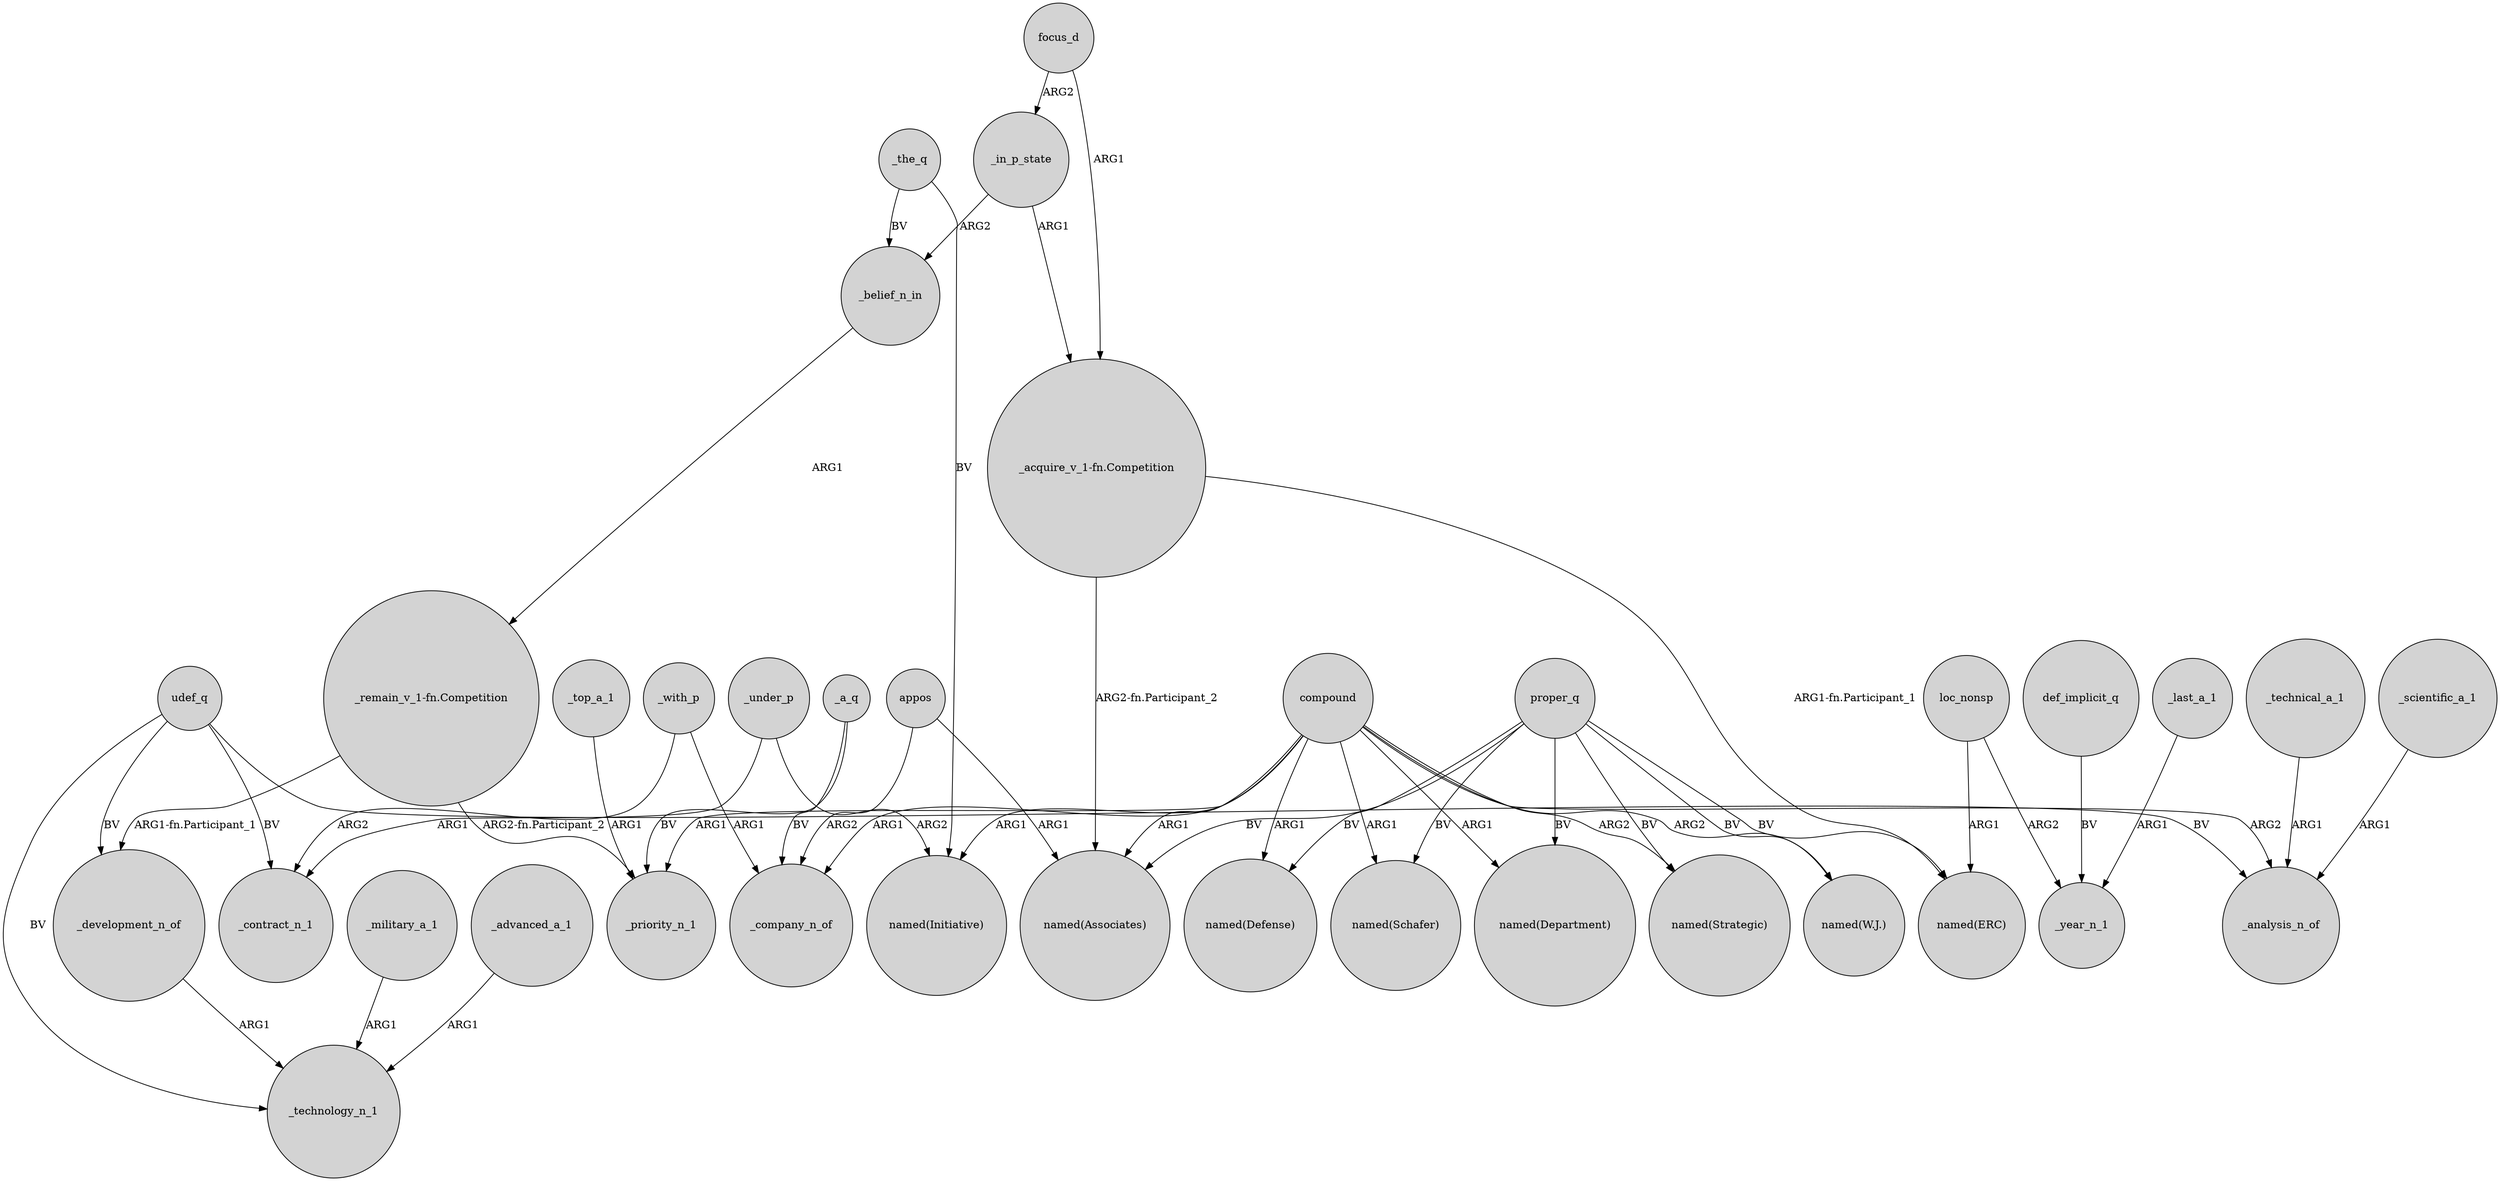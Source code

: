 digraph {
	node [shape=circle style=filled]
	_under_p -> _contract_n_1 [label=ARG1]
	compound -> "named(Strategic)" [label=ARG2]
	proper_q -> "named(Defense)" [label=BV]
	proper_q -> "named(Schafer)" [label=BV]
	focus_d -> _in_p_state [label=ARG2]
	compound -> "named(Associates)" [label=ARG1]
	_development_n_of -> _technology_n_1 [label=ARG1]
	_belief_n_in -> "_remain_v_1-fn.Competition" [label=ARG1]
	"_remain_v_1-fn.Competition" -> _development_n_of [label="ARG1-fn.Participant_1"]
	compound -> "named(Defense)" [label=ARG1]
	def_implicit_q -> _year_n_1 [label=BV]
	_technical_a_1 -> _analysis_n_of [label=ARG1]
	"_acquire_v_1-fn.Competition" -> "named(Associates)" [label="ARG2-fn.Participant_2"]
	proper_q -> "named(W.J.)" [label=BV]
	udef_q -> _analysis_n_of [label=BV]
	_a_q -> _company_n_of [label=BV]
	compound -> _company_n_of [label=ARG1]
	_the_q -> "named(Initiative)" [label=BV]
	loc_nonsp -> _year_n_1 [label=ARG2]
	compound -> "named(Initiative)" [label=ARG1]
	_military_a_1 -> _technology_n_1 [label=ARG1]
	udef_q -> _technology_n_1 [label=BV]
	_with_p -> _company_n_of [label=ARG1]
	_top_a_1 -> _priority_n_1 [label=ARG1]
	"_acquire_v_1-fn.Competition" -> "named(ERC)" [label="ARG1-fn.Participant_1"]
	compound -> _priority_n_1 [label=ARG1]
	_with_p -> _contract_n_1 [label=ARG2]
	udef_q -> _development_n_of [label=BV]
	_a_q -> _priority_n_1 [label=BV]
	proper_q -> "named(ERC)" [label=BV]
	compound -> "named(Department)" [label=ARG1]
	_in_p_state -> "_acquire_v_1-fn.Competition" [label=ARG1]
	"_remain_v_1-fn.Competition" -> _priority_n_1 [label="ARG2-fn.Participant_2"]
	_last_a_1 -> _year_n_1 [label=ARG1]
	loc_nonsp -> "named(ERC)" [label=ARG1]
	appos -> "named(Associates)" [label=ARG1]
	proper_q -> "named(Department)" [label=BV]
	_under_p -> "named(Initiative)" [label=ARG2]
	proper_q -> "named(Associates)" [label=BV]
	appos -> _company_n_of [label=ARG2]
	_in_p_state -> _belief_n_in [label=ARG2]
	_advanced_a_1 -> _technology_n_1 [label=ARG1]
	compound -> _analysis_n_of [label=ARG2]
	proper_q -> "named(Strategic)" [label=BV]
	_scientific_a_1 -> _analysis_n_of [label=ARG1]
	compound -> "named(W.J.)" [label=ARG2]
	compound -> "named(Schafer)" [label=ARG1]
	udef_q -> _contract_n_1 [label=BV]
	focus_d -> "_acquire_v_1-fn.Competition" [label=ARG1]
	_the_q -> _belief_n_in [label=BV]
}
